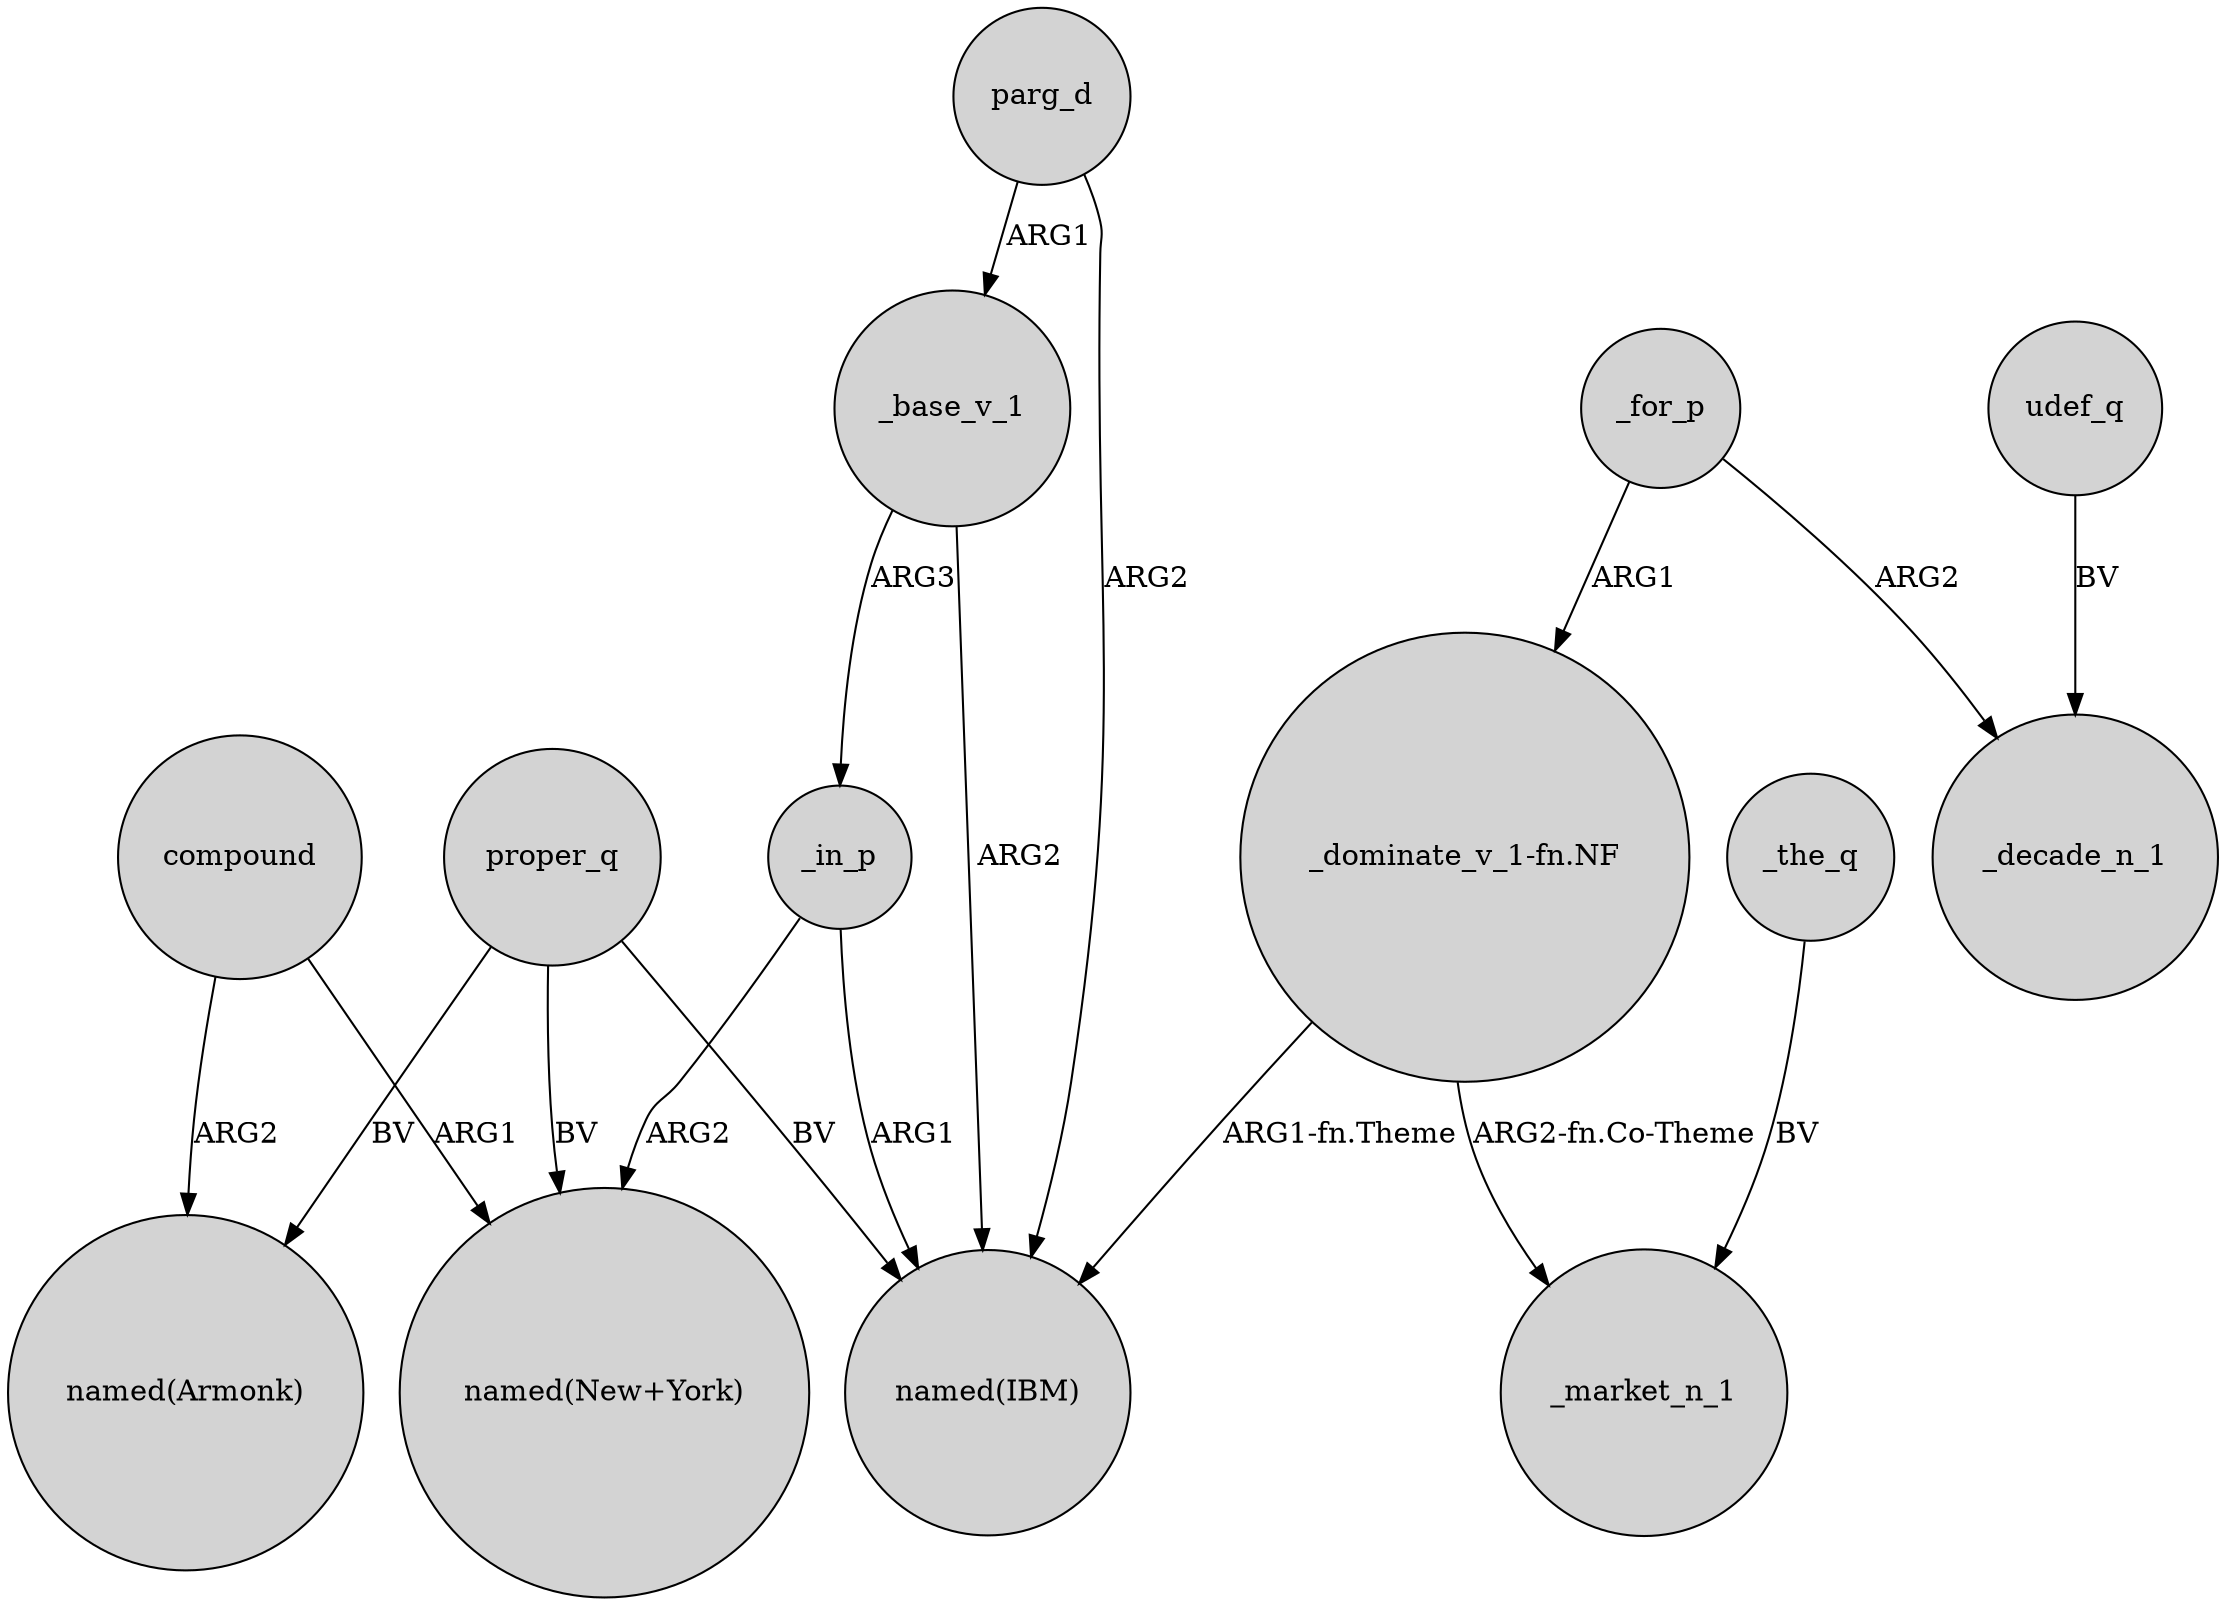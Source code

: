 digraph {
	node [shape=circle style=filled]
	_base_v_1 -> "named(IBM)" [label=ARG2]
	parg_d -> _base_v_1 [label=ARG1]
	_for_p -> _decade_n_1 [label=ARG2]
	proper_q -> "named(IBM)" [label=BV]
	_in_p -> "named(New+York)" [label=ARG2]
	proper_q -> "named(Armonk)" [label=BV]
	compound -> "named(Armonk)" [label=ARG2]
	_the_q -> _market_n_1 [label=BV]
	"_dominate_v_1-fn.NF" -> "named(IBM)" [label="ARG1-fn.Theme"]
	_base_v_1 -> _in_p [label=ARG3]
	_in_p -> "named(IBM)" [label=ARG1]
	compound -> "named(New+York)" [label=ARG1]
	parg_d -> "named(IBM)" [label=ARG2]
	"_dominate_v_1-fn.NF" -> _market_n_1 [label="ARG2-fn.Co-Theme"]
	_for_p -> "_dominate_v_1-fn.NF" [label=ARG1]
	udef_q -> _decade_n_1 [label=BV]
	proper_q -> "named(New+York)" [label=BV]
}
